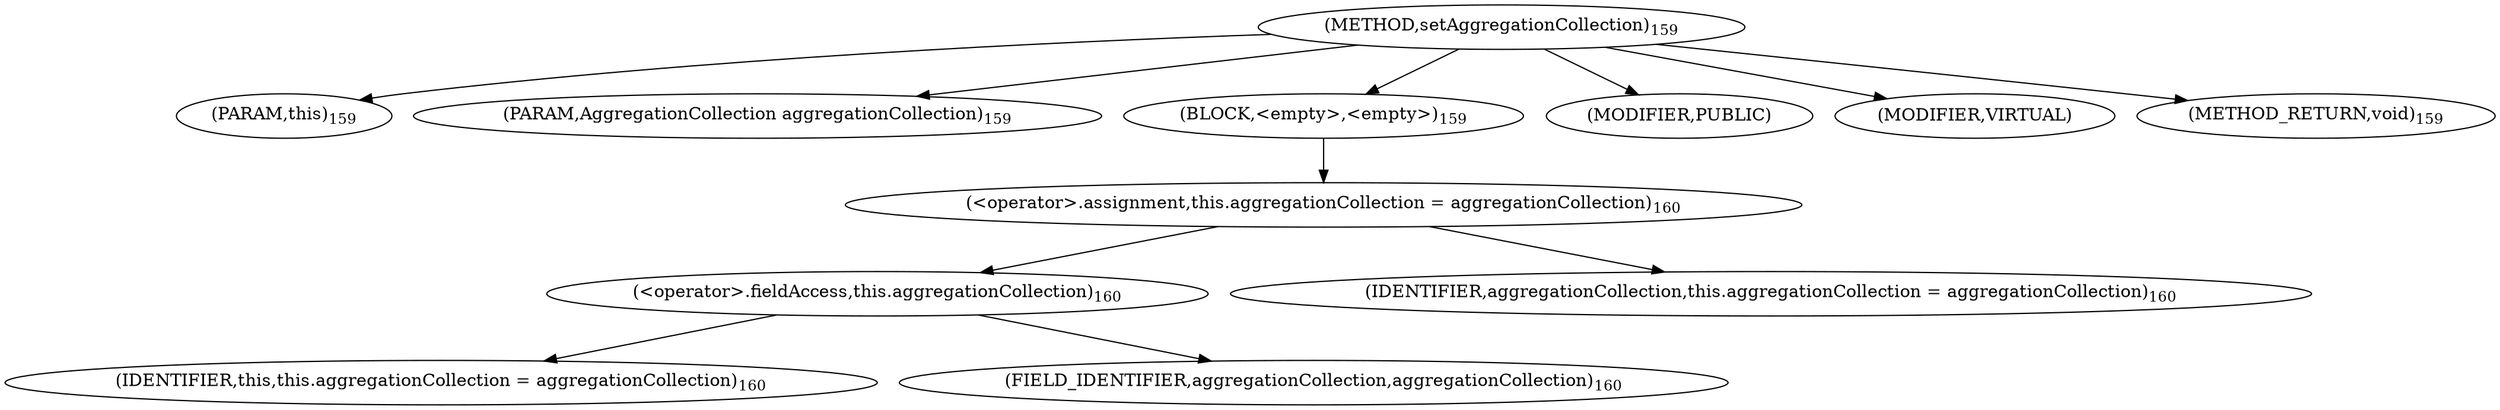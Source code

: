 digraph "setAggregationCollection" {  
"391" [label = <(METHOD,setAggregationCollection)<SUB>159</SUB>> ]
"32" [label = <(PARAM,this)<SUB>159</SUB>> ]
"392" [label = <(PARAM,AggregationCollection aggregationCollection)<SUB>159</SUB>> ]
"393" [label = <(BLOCK,&lt;empty&gt;,&lt;empty&gt;)<SUB>159</SUB>> ]
"394" [label = <(&lt;operator&gt;.assignment,this.aggregationCollection = aggregationCollection)<SUB>160</SUB>> ]
"395" [label = <(&lt;operator&gt;.fieldAccess,this.aggregationCollection)<SUB>160</SUB>> ]
"31" [label = <(IDENTIFIER,this,this.aggregationCollection = aggregationCollection)<SUB>160</SUB>> ]
"396" [label = <(FIELD_IDENTIFIER,aggregationCollection,aggregationCollection)<SUB>160</SUB>> ]
"397" [label = <(IDENTIFIER,aggregationCollection,this.aggregationCollection = aggregationCollection)<SUB>160</SUB>> ]
"398" [label = <(MODIFIER,PUBLIC)> ]
"399" [label = <(MODIFIER,VIRTUAL)> ]
"400" [label = <(METHOD_RETURN,void)<SUB>159</SUB>> ]
  "391" -> "32" 
  "391" -> "392" 
  "391" -> "393" 
  "391" -> "398" 
  "391" -> "399" 
  "391" -> "400" 
  "393" -> "394" 
  "394" -> "395" 
  "394" -> "397" 
  "395" -> "31" 
  "395" -> "396" 
}
